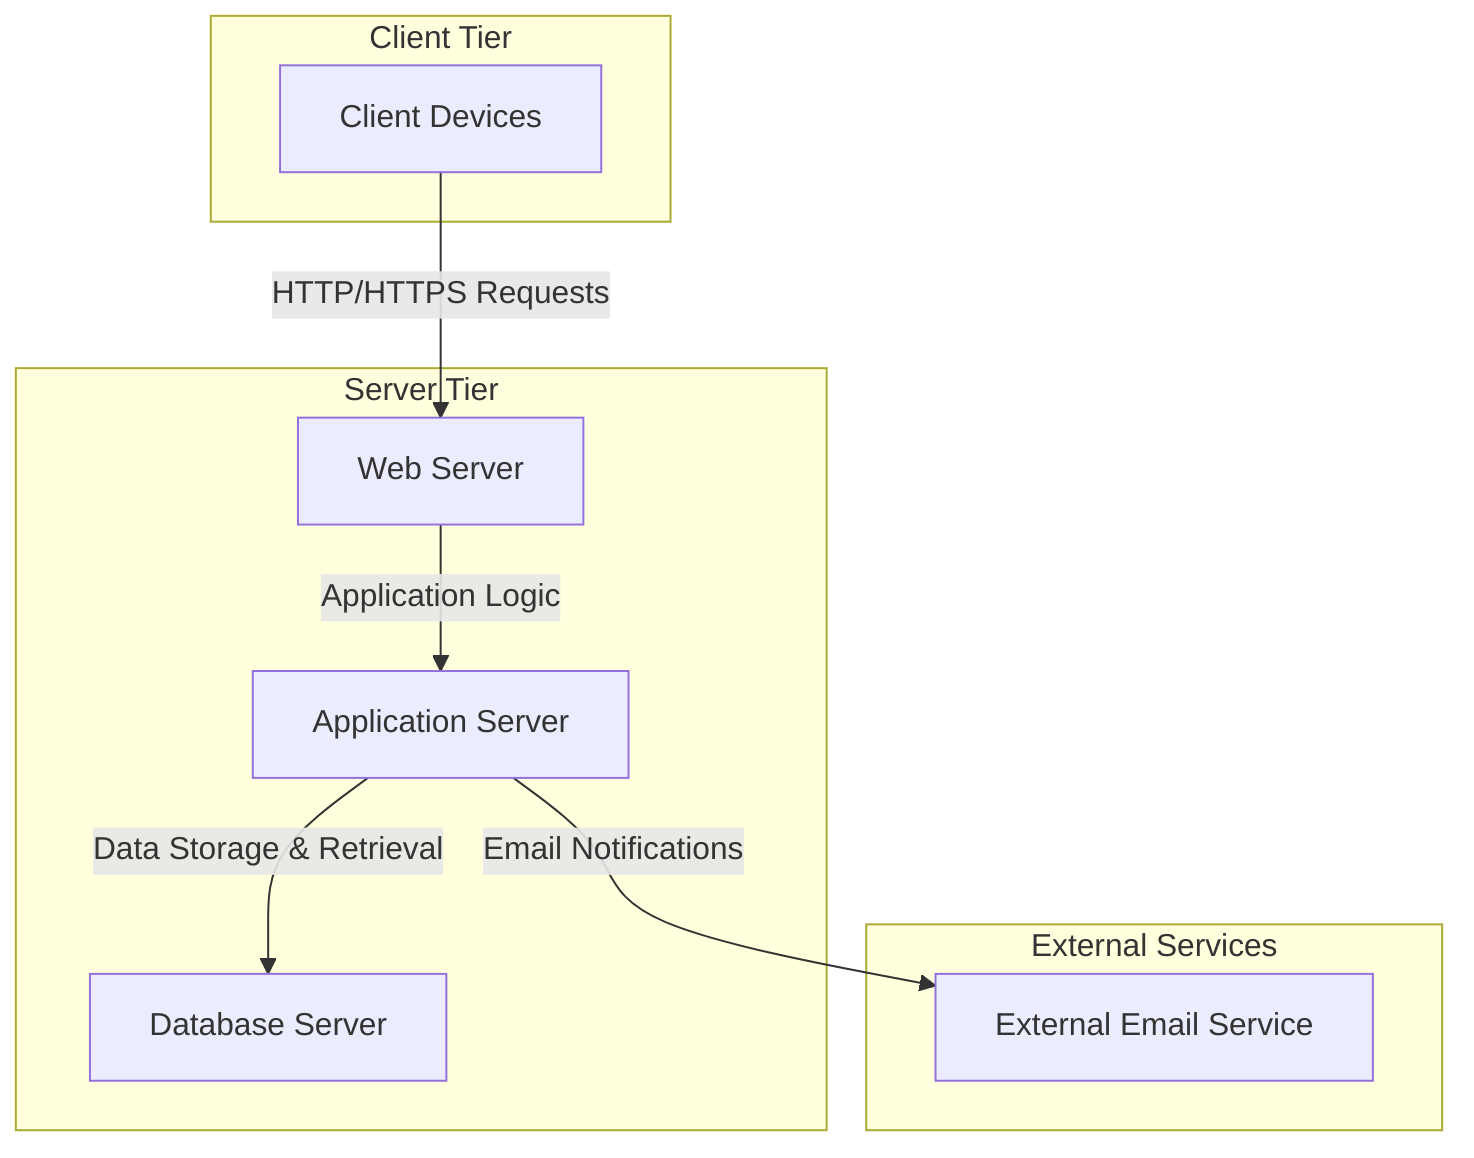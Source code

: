 graph TD
    subgraph "Client Tier"
        CD[Client Devices]
    end
    subgraph "Server Tier"
        WS[Web Server]
        AS[Application Server]
        DS[Database Server]
    end
    subgraph "External Services"
        ES[External Email Service]
    end

    CD -->|HTTP/HTTPS Requests| WS
    WS -->|Application Logic| AS
    AS -->|Data Storage & Retrieval| DS
    AS -->|Email Notifications| ES